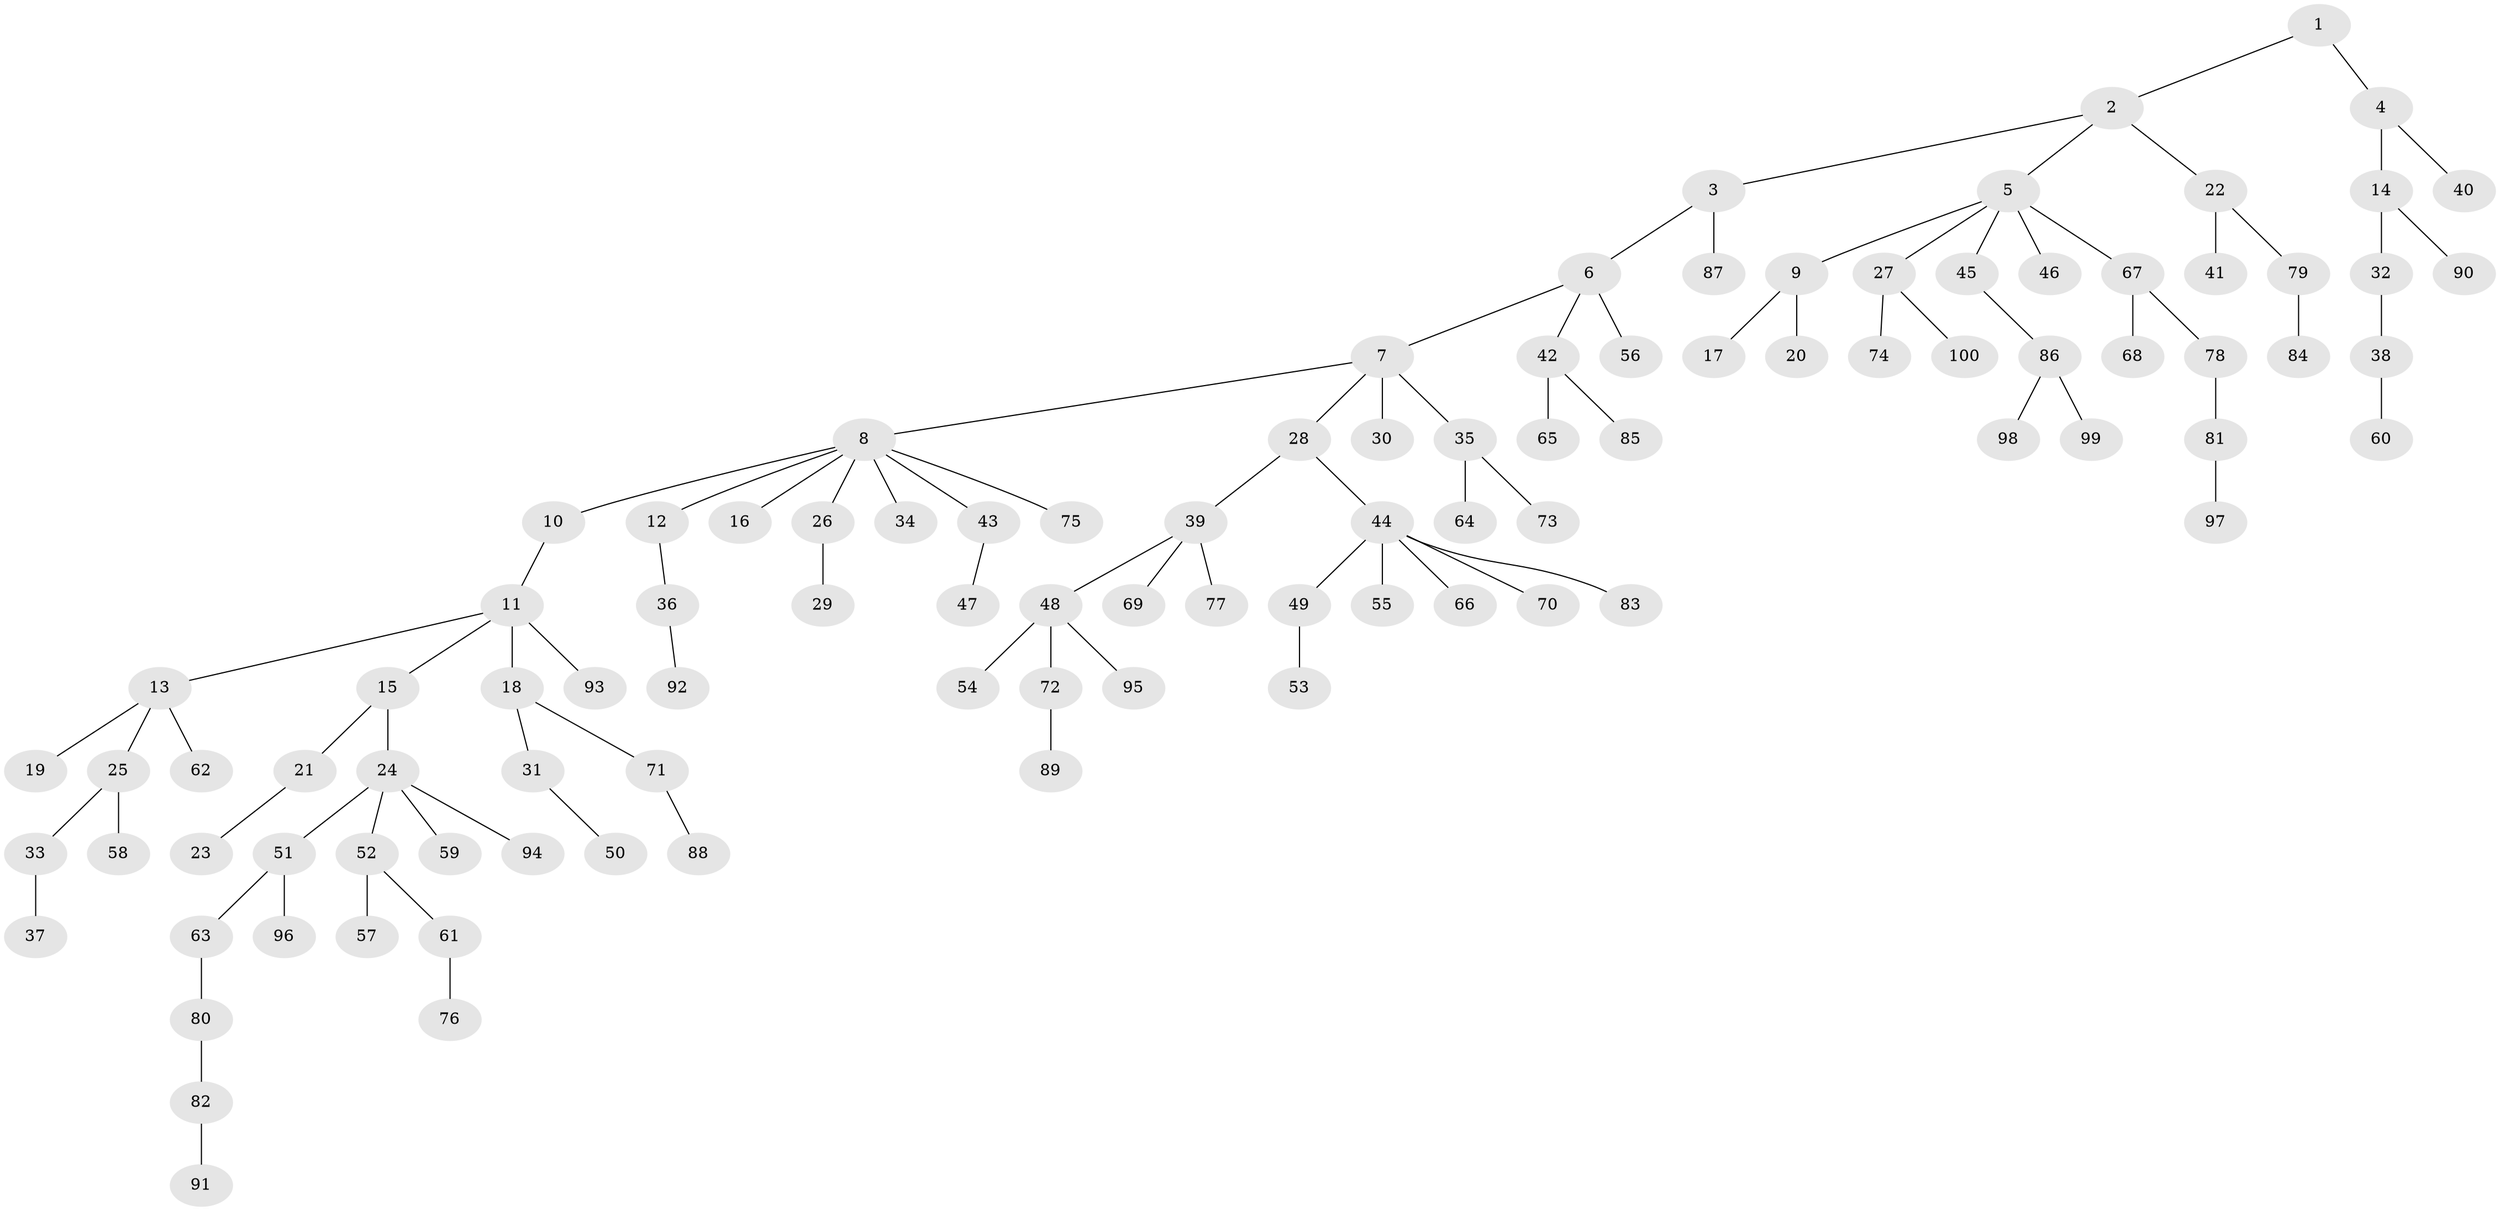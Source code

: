 // coarse degree distribution, {4: 0.075, 2: 0.25, 3: 0.075, 1: 0.525, 5: 0.05, 6: 0.025}
// Generated by graph-tools (version 1.1) at 2025/37/03/04/25 23:37:18]
// undirected, 100 vertices, 99 edges
graph export_dot {
  node [color=gray90,style=filled];
  1;
  2;
  3;
  4;
  5;
  6;
  7;
  8;
  9;
  10;
  11;
  12;
  13;
  14;
  15;
  16;
  17;
  18;
  19;
  20;
  21;
  22;
  23;
  24;
  25;
  26;
  27;
  28;
  29;
  30;
  31;
  32;
  33;
  34;
  35;
  36;
  37;
  38;
  39;
  40;
  41;
  42;
  43;
  44;
  45;
  46;
  47;
  48;
  49;
  50;
  51;
  52;
  53;
  54;
  55;
  56;
  57;
  58;
  59;
  60;
  61;
  62;
  63;
  64;
  65;
  66;
  67;
  68;
  69;
  70;
  71;
  72;
  73;
  74;
  75;
  76;
  77;
  78;
  79;
  80;
  81;
  82;
  83;
  84;
  85;
  86;
  87;
  88;
  89;
  90;
  91;
  92;
  93;
  94;
  95;
  96;
  97;
  98;
  99;
  100;
  1 -- 2;
  1 -- 4;
  2 -- 3;
  2 -- 5;
  2 -- 22;
  3 -- 6;
  3 -- 87;
  4 -- 14;
  4 -- 40;
  5 -- 9;
  5 -- 27;
  5 -- 45;
  5 -- 46;
  5 -- 67;
  6 -- 7;
  6 -- 42;
  6 -- 56;
  7 -- 8;
  7 -- 28;
  7 -- 30;
  7 -- 35;
  8 -- 10;
  8 -- 12;
  8 -- 16;
  8 -- 26;
  8 -- 34;
  8 -- 43;
  8 -- 75;
  9 -- 17;
  9 -- 20;
  10 -- 11;
  11 -- 13;
  11 -- 15;
  11 -- 18;
  11 -- 93;
  12 -- 36;
  13 -- 19;
  13 -- 25;
  13 -- 62;
  14 -- 32;
  14 -- 90;
  15 -- 21;
  15 -- 24;
  18 -- 31;
  18 -- 71;
  21 -- 23;
  22 -- 41;
  22 -- 79;
  24 -- 51;
  24 -- 52;
  24 -- 59;
  24 -- 94;
  25 -- 33;
  25 -- 58;
  26 -- 29;
  27 -- 74;
  27 -- 100;
  28 -- 39;
  28 -- 44;
  31 -- 50;
  32 -- 38;
  33 -- 37;
  35 -- 64;
  35 -- 73;
  36 -- 92;
  38 -- 60;
  39 -- 48;
  39 -- 69;
  39 -- 77;
  42 -- 65;
  42 -- 85;
  43 -- 47;
  44 -- 49;
  44 -- 55;
  44 -- 66;
  44 -- 70;
  44 -- 83;
  45 -- 86;
  48 -- 54;
  48 -- 72;
  48 -- 95;
  49 -- 53;
  51 -- 63;
  51 -- 96;
  52 -- 57;
  52 -- 61;
  61 -- 76;
  63 -- 80;
  67 -- 68;
  67 -- 78;
  71 -- 88;
  72 -- 89;
  78 -- 81;
  79 -- 84;
  80 -- 82;
  81 -- 97;
  82 -- 91;
  86 -- 98;
  86 -- 99;
}
